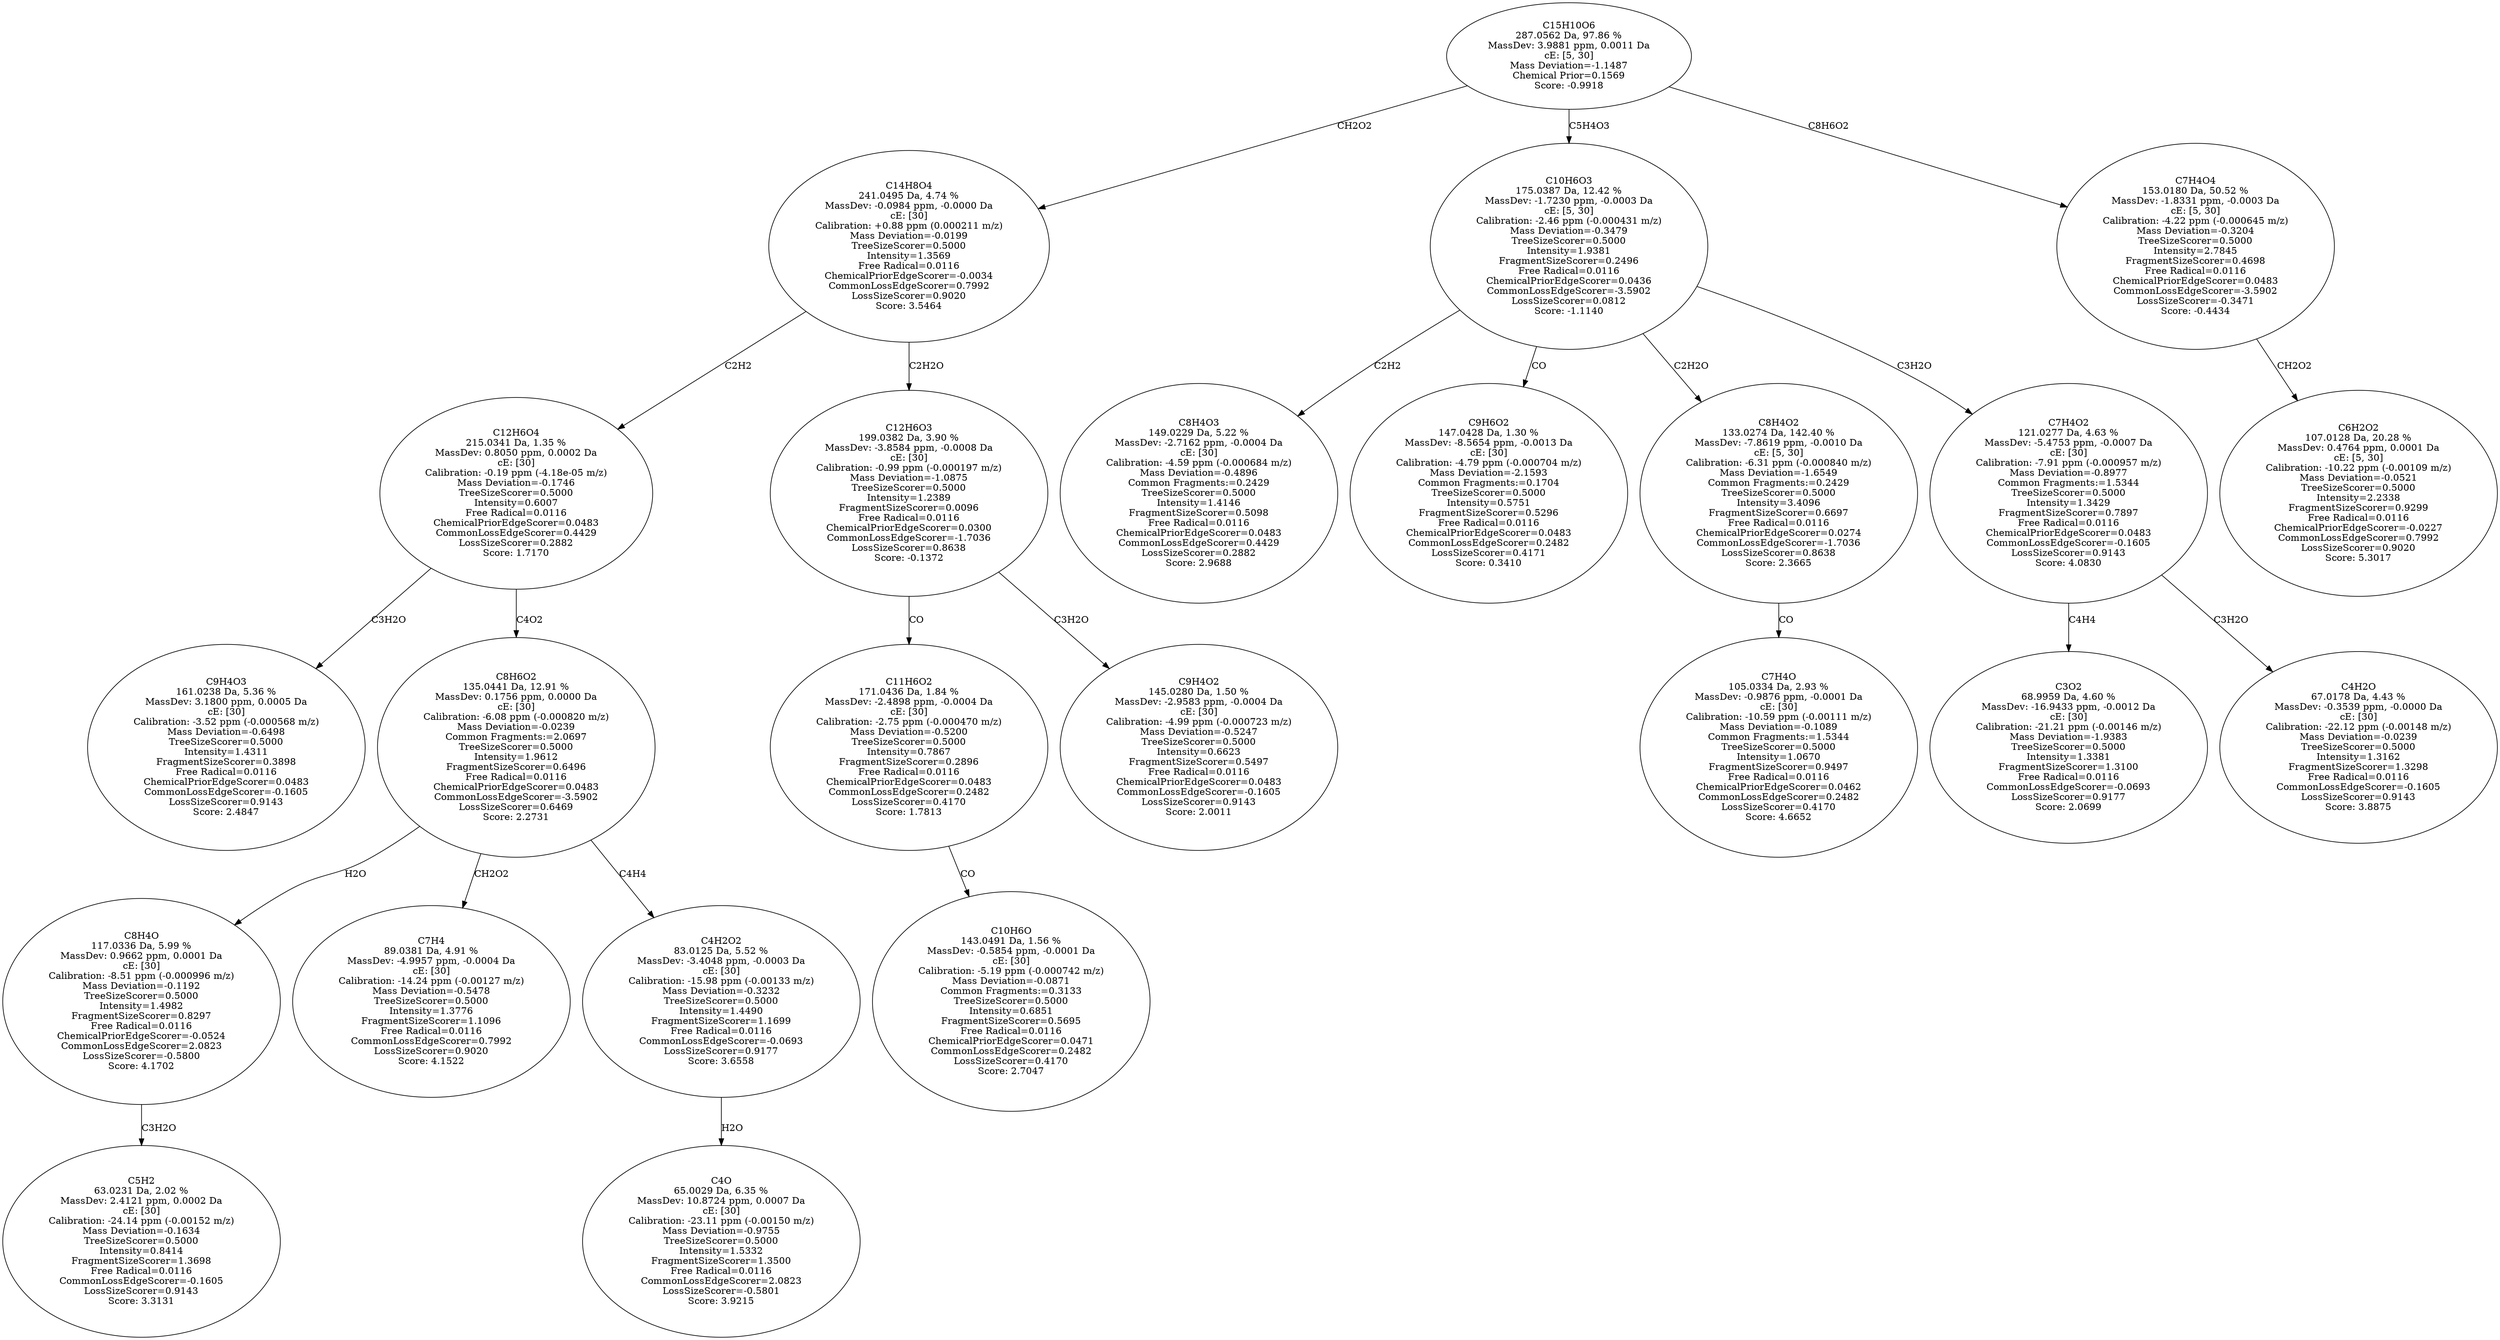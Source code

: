 strict digraph {
v1 [label="C9H4O3\n161.0238 Da, 5.36 %\nMassDev: 3.1800 ppm, 0.0005 Da\ncE: [30]\nCalibration: -3.52 ppm (-0.000568 m/z)\nMass Deviation=-0.6498\nTreeSizeScorer=0.5000\nIntensity=1.4311\nFragmentSizeScorer=0.3898\nFree Radical=0.0116\nChemicalPriorEdgeScorer=0.0483\nCommonLossEdgeScorer=-0.1605\nLossSizeScorer=0.9143\nScore: 2.4847"];
v2 [label="C5H2\n63.0231 Da, 2.02 %\nMassDev: 2.4121 ppm, 0.0002 Da\ncE: [30]\nCalibration: -24.14 ppm (-0.00152 m/z)\nMass Deviation=-0.1634\nTreeSizeScorer=0.5000\nIntensity=0.8414\nFragmentSizeScorer=1.3698\nFree Radical=0.0116\nCommonLossEdgeScorer=-0.1605\nLossSizeScorer=0.9143\nScore: 3.3131"];
v3 [label="C8H4O\n117.0336 Da, 5.99 %\nMassDev: 0.9662 ppm, 0.0001 Da\ncE: [30]\nCalibration: -8.51 ppm (-0.000996 m/z)\nMass Deviation=-0.1192\nTreeSizeScorer=0.5000\nIntensity=1.4982\nFragmentSizeScorer=0.8297\nFree Radical=0.0116\nChemicalPriorEdgeScorer=-0.0524\nCommonLossEdgeScorer=2.0823\nLossSizeScorer=-0.5800\nScore: 4.1702"];
v4 [label="C7H4\n89.0381 Da, 4.91 %\nMassDev: -4.9957 ppm, -0.0004 Da\ncE: [30]\nCalibration: -14.24 ppm (-0.00127 m/z)\nMass Deviation=-0.5478\nTreeSizeScorer=0.5000\nIntensity=1.3776\nFragmentSizeScorer=1.1096\nFree Radical=0.0116\nCommonLossEdgeScorer=0.7992\nLossSizeScorer=0.9020\nScore: 4.1522"];
v5 [label="C4O\n65.0029 Da, 6.35 %\nMassDev: 10.8724 ppm, 0.0007 Da\ncE: [30]\nCalibration: -23.11 ppm (-0.00150 m/z)\nMass Deviation=-0.9755\nTreeSizeScorer=0.5000\nIntensity=1.5332\nFragmentSizeScorer=1.3500\nFree Radical=0.0116\nCommonLossEdgeScorer=2.0823\nLossSizeScorer=-0.5801\nScore: 3.9215"];
v6 [label="C4H2O2\n83.0125 Da, 5.52 %\nMassDev: -3.4048 ppm, -0.0003 Da\ncE: [30]\nCalibration: -15.98 ppm (-0.00133 m/z)\nMass Deviation=-0.3232\nTreeSizeScorer=0.5000\nIntensity=1.4490\nFragmentSizeScorer=1.1699\nFree Radical=0.0116\nCommonLossEdgeScorer=-0.0693\nLossSizeScorer=0.9177\nScore: 3.6558"];
v7 [label="C8H6O2\n135.0441 Da, 12.91 %\nMassDev: 0.1756 ppm, 0.0000 Da\ncE: [30]\nCalibration: -6.08 ppm (-0.000820 m/z)\nMass Deviation=-0.0239\nCommon Fragments:=2.0697\nTreeSizeScorer=0.5000\nIntensity=1.9612\nFragmentSizeScorer=0.6496\nFree Radical=0.0116\nChemicalPriorEdgeScorer=0.0483\nCommonLossEdgeScorer=-3.5902\nLossSizeScorer=0.6469\nScore: 2.2731"];
v8 [label="C12H6O4\n215.0341 Da, 1.35 %\nMassDev: 0.8050 ppm, 0.0002 Da\ncE: [30]\nCalibration: -0.19 ppm (-4.18e-05 m/z)\nMass Deviation=-0.1746\nTreeSizeScorer=0.5000\nIntensity=0.6007\nFree Radical=0.0116\nChemicalPriorEdgeScorer=0.0483\nCommonLossEdgeScorer=0.4429\nLossSizeScorer=0.2882\nScore: 1.7170"];
v9 [label="C10H6O\n143.0491 Da, 1.56 %\nMassDev: -0.5854 ppm, -0.0001 Da\ncE: [30]\nCalibration: -5.19 ppm (-0.000742 m/z)\nMass Deviation=-0.0871\nCommon Fragments:=0.3133\nTreeSizeScorer=0.5000\nIntensity=0.6851\nFragmentSizeScorer=0.5695\nFree Radical=0.0116\nChemicalPriorEdgeScorer=0.0471\nCommonLossEdgeScorer=0.2482\nLossSizeScorer=0.4170\nScore: 2.7047"];
v10 [label="C11H6O2\n171.0436 Da, 1.84 %\nMassDev: -2.4898 ppm, -0.0004 Da\ncE: [30]\nCalibration: -2.75 ppm (-0.000470 m/z)\nMass Deviation=-0.5200\nTreeSizeScorer=0.5000\nIntensity=0.7867\nFragmentSizeScorer=0.2896\nFree Radical=0.0116\nChemicalPriorEdgeScorer=0.0483\nCommonLossEdgeScorer=0.2482\nLossSizeScorer=0.4170\nScore: 1.7813"];
v11 [label="C9H4O2\n145.0280 Da, 1.50 %\nMassDev: -2.9583 ppm, -0.0004 Da\ncE: [30]\nCalibration: -4.99 ppm (-0.000723 m/z)\nMass Deviation=-0.5247\nTreeSizeScorer=0.5000\nIntensity=0.6623\nFragmentSizeScorer=0.5497\nFree Radical=0.0116\nChemicalPriorEdgeScorer=0.0483\nCommonLossEdgeScorer=-0.1605\nLossSizeScorer=0.9143\nScore: 2.0011"];
v12 [label="C12H6O3\n199.0382 Da, 3.90 %\nMassDev: -3.8584 ppm, -0.0008 Da\ncE: [30]\nCalibration: -0.99 ppm (-0.000197 m/z)\nMass Deviation=-1.0875\nTreeSizeScorer=0.5000\nIntensity=1.2389\nFragmentSizeScorer=0.0096\nFree Radical=0.0116\nChemicalPriorEdgeScorer=0.0300\nCommonLossEdgeScorer=-1.7036\nLossSizeScorer=0.8638\nScore: -0.1372"];
v13 [label="C14H8O4\n241.0495 Da, 4.74 %\nMassDev: -0.0984 ppm, -0.0000 Da\ncE: [30]\nCalibration: +0.88 ppm (0.000211 m/z)\nMass Deviation=-0.0199\nTreeSizeScorer=0.5000\nIntensity=1.3569\nFree Radical=0.0116\nChemicalPriorEdgeScorer=-0.0034\nCommonLossEdgeScorer=0.7992\nLossSizeScorer=0.9020\nScore: 3.5464"];
v14 [label="C8H4O3\n149.0229 Da, 5.22 %\nMassDev: -2.7162 ppm, -0.0004 Da\ncE: [30]\nCalibration: -4.59 ppm (-0.000684 m/z)\nMass Deviation=-0.4896\nCommon Fragments:=0.2429\nTreeSizeScorer=0.5000\nIntensity=1.4146\nFragmentSizeScorer=0.5098\nFree Radical=0.0116\nChemicalPriorEdgeScorer=0.0483\nCommonLossEdgeScorer=0.4429\nLossSizeScorer=0.2882\nScore: 2.9688"];
v15 [label="C9H6O2\n147.0428 Da, 1.30 %\nMassDev: -8.5654 ppm, -0.0013 Da\ncE: [30]\nCalibration: -4.79 ppm (-0.000704 m/z)\nMass Deviation=-2.1593\nCommon Fragments:=0.1704\nTreeSizeScorer=0.5000\nIntensity=0.5751\nFragmentSizeScorer=0.5296\nFree Radical=0.0116\nChemicalPriorEdgeScorer=0.0483\nCommonLossEdgeScorer=0.2482\nLossSizeScorer=0.4171\nScore: 0.3410"];
v16 [label="C7H4O\n105.0334 Da, 2.93 %\nMassDev: -0.9876 ppm, -0.0001 Da\ncE: [30]\nCalibration: -10.59 ppm (-0.00111 m/z)\nMass Deviation=-0.1089\nCommon Fragments:=1.5344\nTreeSizeScorer=0.5000\nIntensity=1.0670\nFragmentSizeScorer=0.9497\nFree Radical=0.0116\nChemicalPriorEdgeScorer=0.0462\nCommonLossEdgeScorer=0.2482\nLossSizeScorer=0.4170\nScore: 4.6652"];
v17 [label="C8H4O2\n133.0274 Da, 142.40 %\nMassDev: -7.8619 ppm, -0.0010 Da\ncE: [5, 30]\nCalibration: -6.31 ppm (-0.000840 m/z)\nMass Deviation=-1.6549\nCommon Fragments:=0.2429\nTreeSizeScorer=0.5000\nIntensity=3.4096\nFragmentSizeScorer=0.6697\nFree Radical=0.0116\nChemicalPriorEdgeScorer=0.0274\nCommonLossEdgeScorer=-1.7036\nLossSizeScorer=0.8638\nScore: 2.3665"];
v18 [label="C3O2\n68.9959 Da, 4.60 %\nMassDev: -16.9433 ppm, -0.0012 Da\ncE: [30]\nCalibration: -21.21 ppm (-0.00146 m/z)\nMass Deviation=-1.9383\nTreeSizeScorer=0.5000\nIntensity=1.3381\nFragmentSizeScorer=1.3100\nFree Radical=0.0116\nCommonLossEdgeScorer=-0.0693\nLossSizeScorer=0.9177\nScore: 2.0699"];
v19 [label="C4H2O\n67.0178 Da, 4.43 %\nMassDev: -0.3539 ppm, -0.0000 Da\ncE: [30]\nCalibration: -22.12 ppm (-0.00148 m/z)\nMass Deviation=-0.0239\nTreeSizeScorer=0.5000\nIntensity=1.3162\nFragmentSizeScorer=1.3298\nFree Radical=0.0116\nCommonLossEdgeScorer=-0.1605\nLossSizeScorer=0.9143\nScore: 3.8875"];
v20 [label="C7H4O2\n121.0277 Da, 4.63 %\nMassDev: -5.4753 ppm, -0.0007 Da\ncE: [30]\nCalibration: -7.91 ppm (-0.000957 m/z)\nMass Deviation=-0.8977\nCommon Fragments:=1.5344\nTreeSizeScorer=0.5000\nIntensity=1.3429\nFragmentSizeScorer=0.7897\nFree Radical=0.0116\nChemicalPriorEdgeScorer=0.0483\nCommonLossEdgeScorer=-0.1605\nLossSizeScorer=0.9143\nScore: 4.0830"];
v21 [label="C10H6O3\n175.0387 Da, 12.42 %\nMassDev: -1.7230 ppm, -0.0003 Da\ncE: [5, 30]\nCalibration: -2.46 ppm (-0.000431 m/z)\nMass Deviation=-0.3479\nTreeSizeScorer=0.5000\nIntensity=1.9381\nFragmentSizeScorer=0.2496\nFree Radical=0.0116\nChemicalPriorEdgeScorer=0.0436\nCommonLossEdgeScorer=-3.5902\nLossSizeScorer=0.0812\nScore: -1.1140"];
v22 [label="C6H2O2\n107.0128 Da, 20.28 %\nMassDev: 0.4764 ppm, 0.0001 Da\ncE: [5, 30]\nCalibration: -10.22 ppm (-0.00109 m/z)\nMass Deviation=-0.0521\nTreeSizeScorer=0.5000\nIntensity=2.2338\nFragmentSizeScorer=0.9299\nFree Radical=0.0116\nChemicalPriorEdgeScorer=-0.0227\nCommonLossEdgeScorer=0.7992\nLossSizeScorer=0.9020\nScore: 5.3017"];
v23 [label="C7H4O4\n153.0180 Da, 50.52 %\nMassDev: -1.8331 ppm, -0.0003 Da\ncE: [5, 30]\nCalibration: -4.22 ppm (-0.000645 m/z)\nMass Deviation=-0.3204\nTreeSizeScorer=0.5000\nIntensity=2.7845\nFragmentSizeScorer=0.4698\nFree Radical=0.0116\nChemicalPriorEdgeScorer=0.0483\nCommonLossEdgeScorer=-3.5902\nLossSizeScorer=-0.3471\nScore: -0.4434"];
v24 [label="C15H10O6\n287.0562 Da, 97.86 %\nMassDev: 3.9881 ppm, 0.0011 Da\ncE: [5, 30]\nMass Deviation=-1.1487\nChemical Prior=0.1569\nScore: -0.9918"];
v8 -> v1 [label="C3H2O"];
v3 -> v2 [label="C3H2O"];
v7 -> v3 [label="H2O"];
v7 -> v4 [label="CH2O2"];
v6 -> v5 [label="H2O"];
v7 -> v6 [label="C4H4"];
v8 -> v7 [label="C4O2"];
v13 -> v8 [label="C2H2"];
v10 -> v9 [label="CO"];
v12 -> v10 [label="CO"];
v12 -> v11 [label="C3H2O"];
v13 -> v12 [label="C2H2O"];
v24 -> v13 [label="CH2O2"];
v21 -> v14 [label="C2H2"];
v21 -> v15 [label="CO"];
v17 -> v16 [label="CO"];
v21 -> v17 [label="C2H2O"];
v20 -> v18 [label="C4H4"];
v20 -> v19 [label="C3H2O"];
v21 -> v20 [label="C3H2O"];
v24 -> v21 [label="C5H4O3"];
v23 -> v22 [label="CH2O2"];
v24 -> v23 [label="C8H6O2"];
}
